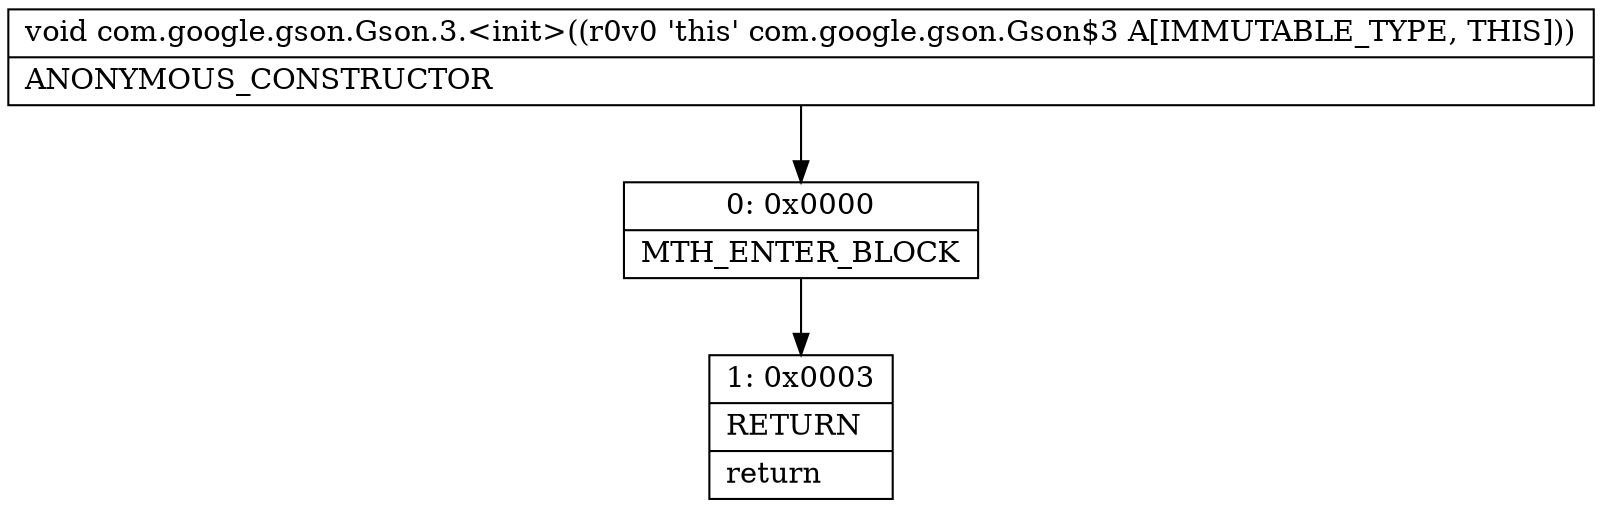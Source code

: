 digraph "CFG forcom.google.gson.Gson.3.\<init\>()V" {
Node_0 [shape=record,label="{0\:\ 0x0000|MTH_ENTER_BLOCK\l}"];
Node_1 [shape=record,label="{1\:\ 0x0003|RETURN\l|return\l}"];
MethodNode[shape=record,label="{void com.google.gson.Gson.3.\<init\>((r0v0 'this' com.google.gson.Gson$3 A[IMMUTABLE_TYPE, THIS]))  | ANONYMOUS_CONSTRUCTOR\l}"];
MethodNode -> Node_0;
Node_0 -> Node_1;
}

